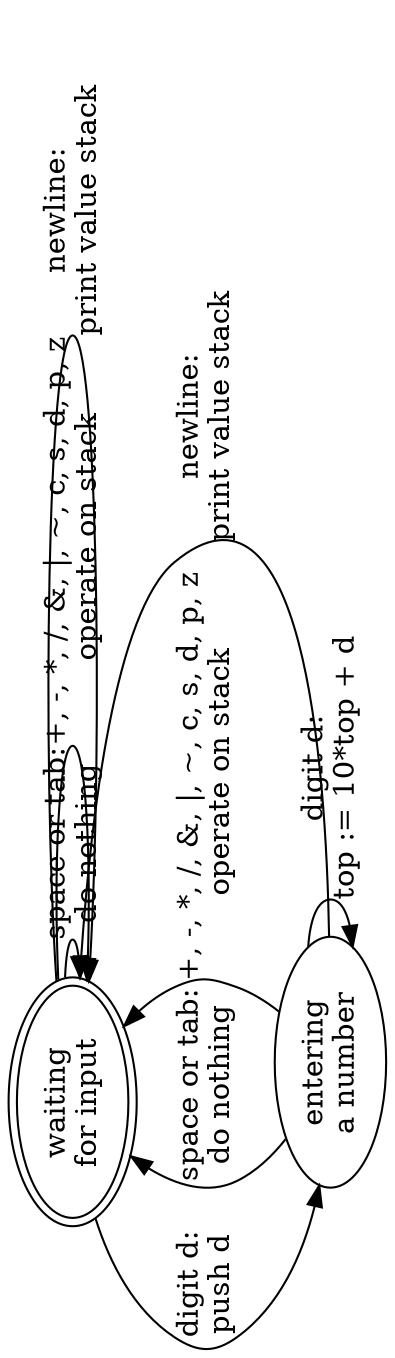digraph calc {
    rotate=90;
    size="11,8.5";
    ratio=compress;
    
    waiting [label="waiting\nfor input", peripheries=2]
    entering [label="entering\na number"]

waiting -> waiting [label="space or tab:\ndo nothing"]
waiting -> entering [label="digit d:\npush d"]
entering -> entering [label="digit d:\ntop := 10*top + d"]
entering -> waiting [label="space or tab:\ndo nothing"]

{ waiting entering } -> waiting [label="+, -, *, /, &, |, ~, c, s, d, p, z\n operate on stack"]
{ waiting entering } -> waiting [label="newline:\nprint value stack"]
/*
{ waiting entering } -> waiting [label="~\n operate on stack"]
{ waiting entering } -> waiting [label="c:\nchange sign of top value (NEG)"]
{ waiting entering } -> waiting [label="s:\nswap top two values"]
{ waiting entering } -> waiting [label="d:\nduplicate top value"]
{ waiting entering } -> waiting [label="p:\npop value stack"]
{ waiting entering } -> waiting [label="z:\nclear value stack"]

       -      Pops  two values, subtracts the first one popped from the second
              one popped, and pushes the result.

*/


}
